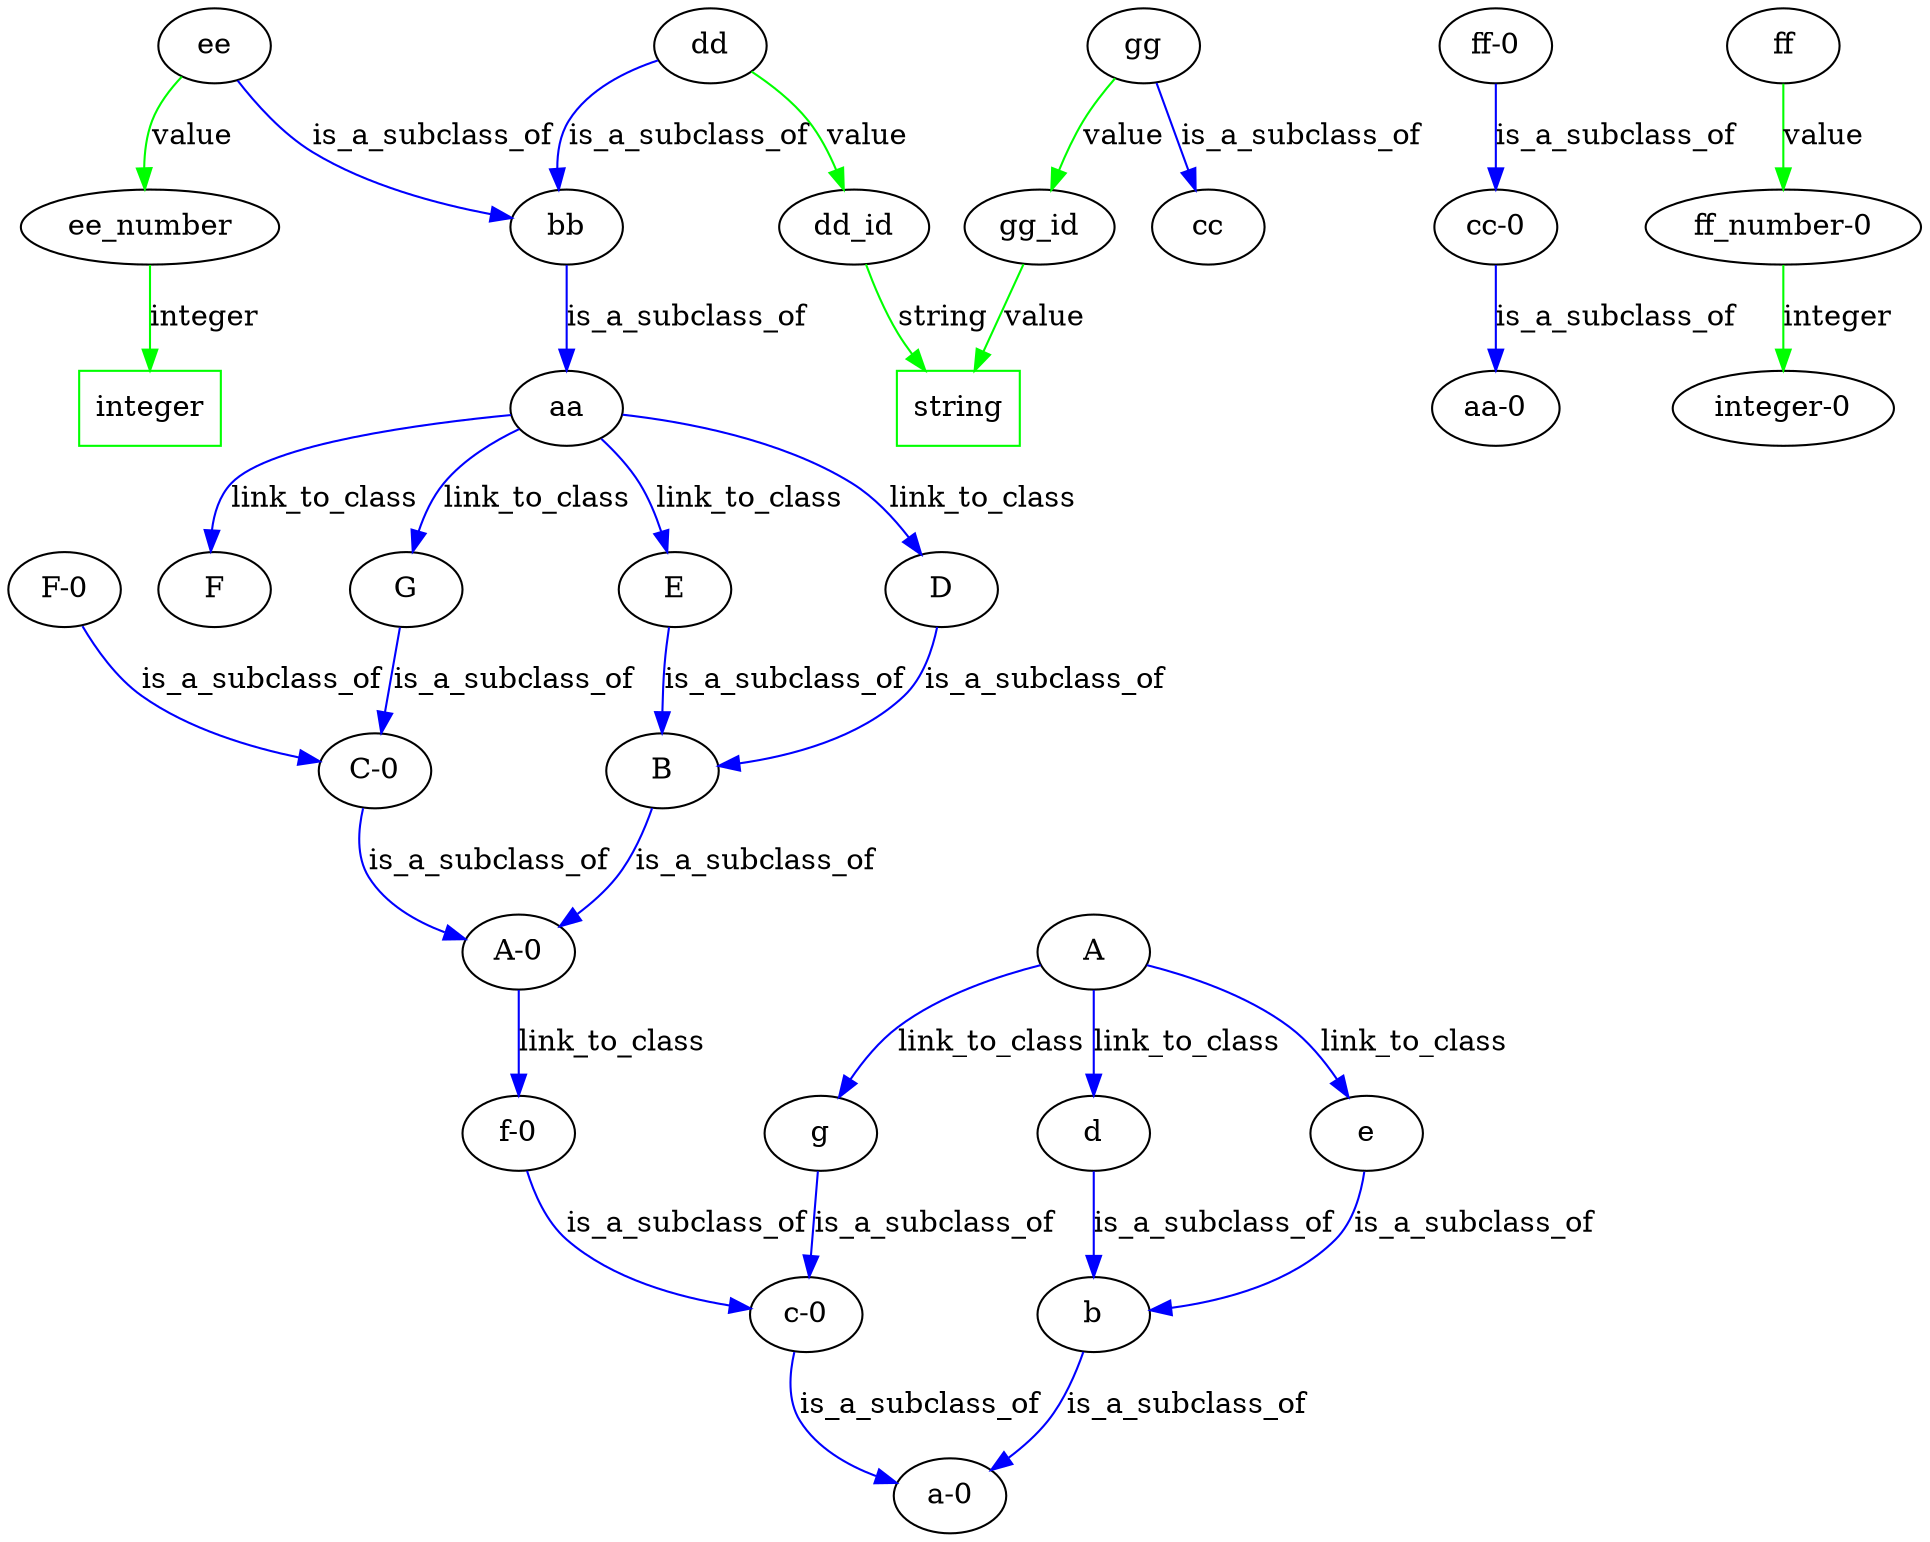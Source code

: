 digraph {
	e
	b
	e -> b [label=is_a_subclass_of color=blue]
	gg
	gg_id
	gg -> gg_id [label=value color=green]
	string [color=green shape=rectangle]
	string
	dd_id -> string [label=string color=green]
	"ff-0"
	"cc-0"
	"ff-0" -> "cc-0" [label=is_a_subclass_of color=blue]
	d
	b
	d -> b [label=is_a_subclass_of color=blue]
	"ff_number-0"
	"integer-0"
	"ff_number-0" -> "integer-0" [label=integer color=green]
	aa
	F
	aa -> F [label=link_to_class color=blue]
	aa
	G
	aa -> G [label=link_to_class color=blue]
	ee
	bb
	ee -> bb [label=is_a_subclass_of color=blue]
	A
	d
	A -> d [label=link_to_class color=blue]
	"f-0"
	"c-0"
	"f-0" -> "c-0" [label=is_a_subclass_of color=blue]
	aa
	E
	aa -> E [label=link_to_class color=blue]
	ff
	"ff_number-0"
	ff -> "ff_number-0" [label=value color=green]
	E
	B
	E -> B [label=is_a_subclass_of color=blue]
	"cc-0"
	"aa-0"
	"cc-0" -> "aa-0" [label=is_a_subclass_of color=blue]
	D
	B
	D -> B [label=is_a_subclass_of color=blue]
	aa
	D
	aa -> D [label=link_to_class color=blue]
	string [color=green shape=rectangle]
	string
	gg_id -> string [label=value color=green]
	dd
	bb
	dd -> bb [label=is_a_subclass_of color=blue]
	A
	e
	A -> e [label=link_to_class color=blue]
	B
	"A-0"
	B -> "A-0" [label=is_a_subclass_of color=blue]
	dd
	dd_id
	dd -> dd_id [label=value color=green]
	bb
	aa
	bb -> aa [label=is_a_subclass_of color=blue]
	b
	"a-0"
	b -> "a-0" [label=is_a_subclass_of color=blue]
	"C-0"
	"A-0"
	"C-0" -> "A-0" [label=is_a_subclass_of color=blue]
	g
	"c-0"
	g -> "c-0" [label=is_a_subclass_of color=blue]
	G
	"C-0"
	G -> "C-0" [label=is_a_subclass_of color=blue]
	"F-0"
	"C-0"
	"F-0" -> "C-0" [label=is_a_subclass_of color=blue]
	ee
	ee_number
	ee -> ee_number [label=value color=green]
	A
	g
	A -> g [label=link_to_class color=blue]
	gg
	cc
	gg -> cc [label=is_a_subclass_of color=blue]
	integer [color=green shape=rectangle]
	integer
	ee_number -> integer [label=integer color=green]
	"A-0"
	"f-0"
	"A-0" -> "f-0" [label=link_to_class color=blue]
	"c-0"
	"a-0"
	"c-0" -> "a-0" [label=is_a_subclass_of color=blue]
}
